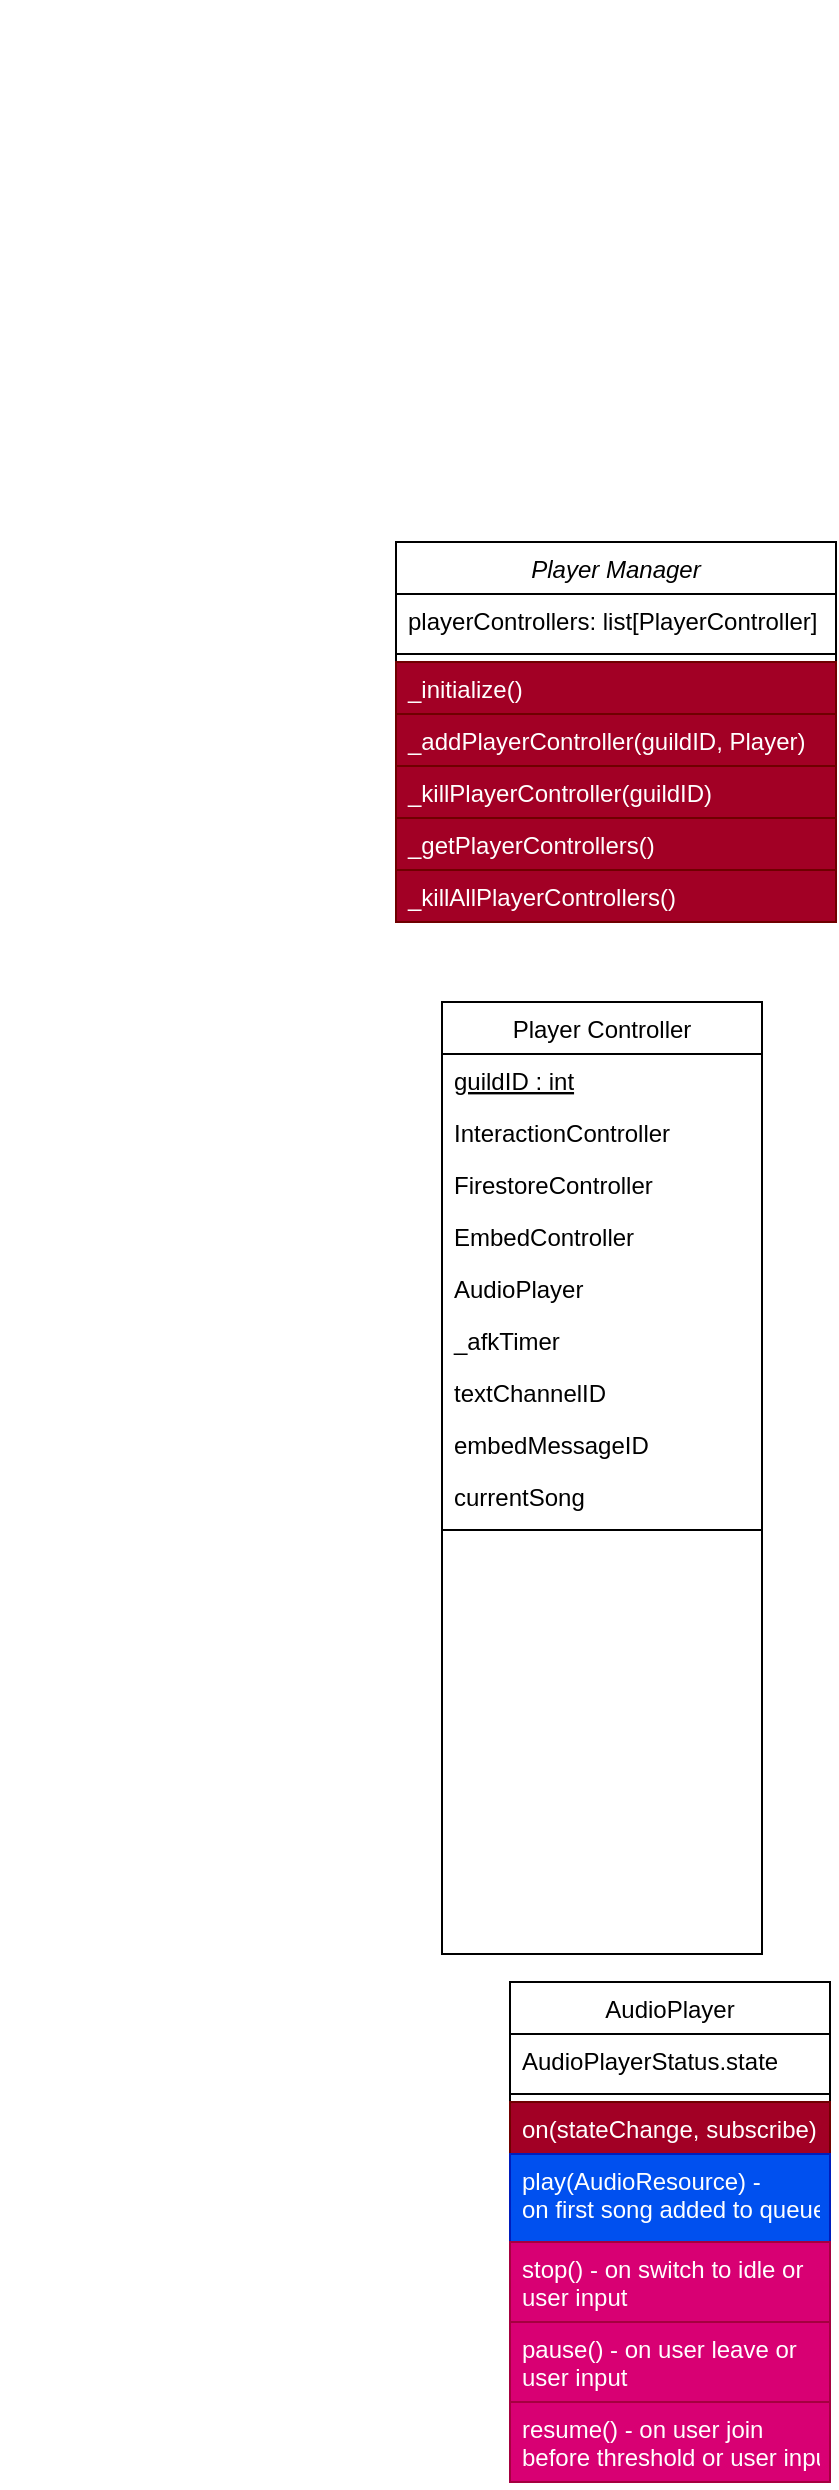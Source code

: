 <mxfile>
    <diagram id="C5RBs43oDa-KdzZeNtuy" name="Page-1">
        <mxGraphModel dx="1703" dy="484" grid="1" gridSize="10" guides="1" tooltips="1" connect="1" arrows="1" fold="1" page="1" pageScale="1" pageWidth="827" pageHeight="1169" math="0" shadow="0">
            <root>
                <mxCell id="WIyWlLk6GJQsqaUBKTNV-0"/>
                <mxCell id="WIyWlLk6GJQsqaUBKTNV-1" parent="WIyWlLk6GJQsqaUBKTNV-0"/>
                <mxCell id="zkfFHV4jXpPFQw0GAbJ--0" value="Player Manager" style="swimlane;fontStyle=2;align=center;verticalAlign=top;childLayout=stackLayout;horizontal=1;startSize=26;horizontalStack=0;resizeParent=1;resizeLast=0;collapsible=1;marginBottom=0;rounded=0;shadow=0;strokeWidth=1;" parent="WIyWlLk6GJQsqaUBKTNV-1" vertex="1">
                    <mxGeometry x="197" y="270" width="220" height="190" as="geometry">
                        <mxRectangle x="230" y="140" width="160" height="26" as="alternateBounds"/>
                    </mxGeometry>
                </mxCell>
                <mxCell id="rU3GlfbfoMmTgdXPolvb-1" value="playerControllers: list[PlayerController]" style="text;align=left;verticalAlign=top;spacingLeft=4;spacingRight=4;overflow=hidden;rotatable=0;points=[[0,0.5],[1,0.5]];portConstraint=eastwest;" parent="zkfFHV4jXpPFQw0GAbJ--0" vertex="1">
                    <mxGeometry y="26" width="220" height="26" as="geometry"/>
                </mxCell>
                <mxCell id="zkfFHV4jXpPFQw0GAbJ--4" value="" style="line;html=1;strokeWidth=1;align=left;verticalAlign=middle;spacingTop=-1;spacingLeft=3;spacingRight=3;rotatable=0;labelPosition=right;points=[];portConstraint=eastwest;" parent="zkfFHV4jXpPFQw0GAbJ--0" vertex="1">
                    <mxGeometry y="52" width="220" height="8" as="geometry"/>
                </mxCell>
                <mxCell id="rU3GlfbfoMmTgdXPolvb-70" value="_initialize()" style="text;align=left;verticalAlign=top;spacingLeft=4;spacingRight=4;overflow=hidden;rotatable=0;points=[[0,0.5],[1,0.5]];portConstraint=eastwest;fillColor=#a20025;fontColor=#ffffff;strokeColor=#6F0000;" parent="zkfFHV4jXpPFQw0GAbJ--0" vertex="1">
                    <mxGeometry y="60" width="220" height="26" as="geometry"/>
                </mxCell>
                <mxCell id="zkfFHV4jXpPFQw0GAbJ--5" value="_addPlayerController(guildID, Player)" style="text;align=left;verticalAlign=top;spacingLeft=4;spacingRight=4;overflow=hidden;rotatable=0;points=[[0,0.5],[1,0.5]];portConstraint=eastwest;fillColor=#a20025;fontColor=#ffffff;strokeColor=#6F0000;" parent="zkfFHV4jXpPFQw0GAbJ--0" vertex="1">
                    <mxGeometry y="86" width="220" height="26" as="geometry"/>
                </mxCell>
                <mxCell id="rU3GlfbfoMmTgdXPolvb-0" value="_killPlayerController(guildID)" style="text;align=left;verticalAlign=top;spacingLeft=4;spacingRight=4;overflow=hidden;rotatable=0;points=[[0,0.5],[1,0.5]];portConstraint=eastwest;fillColor=#a20025;fontColor=#ffffff;strokeColor=#6F0000;" parent="zkfFHV4jXpPFQw0GAbJ--0" vertex="1">
                    <mxGeometry y="112" width="220" height="26" as="geometry"/>
                </mxCell>
                <mxCell id="rU3GlfbfoMmTgdXPolvb-2" value="_getPlayerControllers()" style="text;align=left;verticalAlign=top;spacingLeft=4;spacingRight=4;overflow=hidden;rotatable=0;points=[[0,0.5],[1,0.5]];portConstraint=eastwest;fillColor=#a20025;fontColor=#ffffff;strokeColor=#6F0000;" parent="zkfFHV4jXpPFQw0GAbJ--0" vertex="1">
                    <mxGeometry y="138" width="220" height="26" as="geometry"/>
                </mxCell>
                <mxCell id="rU3GlfbfoMmTgdXPolvb-3" value="_killAllPlayerControllers()" style="text;align=left;verticalAlign=top;spacingLeft=4;spacingRight=4;overflow=hidden;rotatable=0;points=[[0,0.5],[1,0.5]];portConstraint=eastwest;fillColor=#a20025;fontColor=#ffffff;strokeColor=#6F0000;" parent="zkfFHV4jXpPFQw0GAbJ--0" vertex="1">
                    <mxGeometry y="164" width="220" height="26" as="geometry"/>
                </mxCell>
                <mxCell id="zkfFHV4jXpPFQw0GAbJ--6" value="AudioPlayer" style="swimlane;fontStyle=0;align=center;verticalAlign=top;childLayout=stackLayout;horizontal=1;startSize=26;horizontalStack=0;resizeParent=1;resizeLast=0;collapsible=1;marginBottom=0;rounded=0;shadow=0;strokeWidth=1;" parent="WIyWlLk6GJQsqaUBKTNV-1" vertex="1">
                    <mxGeometry x="254" y="990" width="160" height="250" as="geometry">
                        <mxRectangle x="130" y="380" width="160" height="26" as="alternateBounds"/>
                    </mxGeometry>
                </mxCell>
                <mxCell id="zkfFHV4jXpPFQw0GAbJ--8" value="AudioPlayerStatus.state" style="text;align=left;verticalAlign=top;spacingLeft=4;spacingRight=4;overflow=hidden;rotatable=0;points=[[0,0.5],[1,0.5]];portConstraint=eastwest;rounded=0;shadow=0;html=0;" parent="zkfFHV4jXpPFQw0GAbJ--6" vertex="1">
                    <mxGeometry y="26" width="160" height="26" as="geometry"/>
                </mxCell>
                <mxCell id="zkfFHV4jXpPFQw0GAbJ--9" value="" style="line;html=1;strokeWidth=1;align=left;verticalAlign=middle;spacingTop=-1;spacingLeft=3;spacingRight=3;rotatable=0;labelPosition=right;points=[];portConstraint=eastwest;" parent="zkfFHV4jXpPFQw0GAbJ--6" vertex="1">
                    <mxGeometry y="52" width="160" height="8" as="geometry"/>
                </mxCell>
                <mxCell id="19" value="on(stateChange, subscribe)" style="text;align=left;verticalAlign=top;spacingLeft=4;spacingRight=4;overflow=hidden;rotatable=0;points=[[0,0.5],[1,0.5]];portConstraint=eastwest;fillColor=#a20025;fontColor=#ffffff;strokeColor=#6F0000;" parent="zkfFHV4jXpPFQw0GAbJ--6" vertex="1">
                    <mxGeometry y="60" width="160" height="26" as="geometry"/>
                </mxCell>
                <mxCell id="20" value="play(AudioResource) - &#10;on first song added to queue" style="text;align=left;verticalAlign=top;spacingLeft=4;spacingRight=4;overflow=hidden;rotatable=0;points=[[0,0.5],[1,0.5]];portConstraint=eastwest;fillColor=#0050ef;fontColor=#ffffff;strokeColor=#001DBC;" parent="zkfFHV4jXpPFQw0GAbJ--6" vertex="1">
                    <mxGeometry y="86" width="160" height="44" as="geometry"/>
                </mxCell>
                <mxCell id="21" value="stop() - on switch to idle or&#10;user input" style="text;align=left;verticalAlign=top;spacingLeft=4;spacingRight=4;overflow=hidden;rotatable=0;points=[[0,0.5],[1,0.5]];portConstraint=eastwest;fillColor=#d80073;fontColor=#ffffff;strokeColor=#A50040;" parent="zkfFHV4jXpPFQw0GAbJ--6" vertex="1">
                    <mxGeometry y="130" width="160" height="40" as="geometry"/>
                </mxCell>
                <mxCell id="22" value="pause() - on user leave or&#10;user input" style="text;align=left;verticalAlign=top;spacingLeft=4;spacingRight=4;overflow=hidden;rotatable=0;points=[[0,0.5],[1,0.5]];portConstraint=eastwest;fillColor=#d80073;fontColor=#ffffff;strokeColor=#A50040;" parent="zkfFHV4jXpPFQw0GAbJ--6" vertex="1">
                    <mxGeometry y="170" width="160" height="40" as="geometry"/>
                </mxCell>
                <mxCell id="zkfFHV4jXpPFQw0GAbJ--11" value="resume() - on user join&#10;before threshold or user input" style="text;align=left;verticalAlign=top;spacingLeft=4;spacingRight=4;overflow=hidden;rotatable=0;points=[[0,0.5],[1,0.5]];portConstraint=eastwest;fillColor=#d80073;fontColor=#ffffff;strokeColor=#A50040;" parent="zkfFHV4jXpPFQw0GAbJ--6" vertex="1">
                    <mxGeometry y="210" width="160" height="40" as="geometry"/>
                </mxCell>
                <mxCell id="rU3GlfbfoMmTgdXPolvb-4" value="Player Controller" style="swimlane;fontStyle=0;align=center;verticalAlign=top;childLayout=stackLayout;horizontal=1;startSize=26;horizontalStack=0;resizeParent=1;resizeLast=0;collapsible=1;marginBottom=0;rounded=0;shadow=0;strokeWidth=1;" parent="WIyWlLk6GJQsqaUBKTNV-1" vertex="1">
                    <mxGeometry x="220" y="500" width="160" height="476" as="geometry">
                        <mxRectangle x="130" y="380" width="160" height="26" as="alternateBounds"/>
                    </mxGeometry>
                </mxCell>
                <mxCell id="rU3GlfbfoMmTgdXPolvb-5" value="guildID : int" style="text;align=left;verticalAlign=top;spacingLeft=4;spacingRight=4;overflow=hidden;rotatable=0;points=[[0,0.5],[1,0.5]];portConstraint=eastwest;fontStyle=4" parent="rU3GlfbfoMmTgdXPolvb-4" vertex="1">
                    <mxGeometry y="26" width="160" height="26" as="geometry"/>
                </mxCell>
                <mxCell id="rU3GlfbfoMmTgdXPolvb-54" value="InteractionController" style="text;align=left;verticalAlign=top;spacingLeft=4;spacingRight=4;overflow=hidden;rotatable=0;points=[[0,0.5],[1,0.5]];portConstraint=eastwest;rounded=0;shadow=0;html=0;" parent="rU3GlfbfoMmTgdXPolvb-4" vertex="1">
                    <mxGeometry y="52" width="160" height="26" as="geometry"/>
                </mxCell>
                <mxCell id="50" value="FirestoreController" style="text;align=left;verticalAlign=top;spacingLeft=4;spacingRight=4;overflow=hidden;rotatable=0;points=[[0,0.5],[1,0.5]];portConstraint=eastwest;rounded=0;shadow=0;html=0;" parent="rU3GlfbfoMmTgdXPolvb-4" vertex="1">
                    <mxGeometry y="78" width="160" height="26" as="geometry"/>
                </mxCell>
                <mxCell id="51" value="EmbedController" style="text;align=left;verticalAlign=top;spacingLeft=4;spacingRight=4;overflow=hidden;rotatable=0;points=[[0,0.5],[1,0.5]];portConstraint=eastwest;rounded=0;shadow=0;html=0;" parent="rU3GlfbfoMmTgdXPolvb-4" vertex="1">
                    <mxGeometry y="104" width="160" height="26" as="geometry"/>
                </mxCell>
                <mxCell id="rU3GlfbfoMmTgdXPolvb-6" value="AudioPlayer" style="text;align=left;verticalAlign=top;spacingLeft=4;spacingRight=4;overflow=hidden;rotatable=0;points=[[0,0.5],[1,0.5]];portConstraint=eastwest;rounded=0;shadow=0;html=0;" parent="rU3GlfbfoMmTgdXPolvb-4" vertex="1">
                    <mxGeometry y="130" width="160" height="26" as="geometry"/>
                </mxCell>
                <mxCell id="24" value="_afkTimer" style="text;align=left;verticalAlign=top;spacingLeft=4;spacingRight=4;overflow=hidden;rotatable=0;points=[[0,0.5],[1,0.5]];portConstraint=eastwest;rounded=0;shadow=0;html=0;" parent="rU3GlfbfoMmTgdXPolvb-4" vertex="1">
                    <mxGeometry y="156" width="160" height="26" as="geometry"/>
                </mxCell>
                <mxCell id="57" value="textChannelID" style="text;align=left;verticalAlign=top;spacingLeft=4;spacingRight=4;overflow=hidden;rotatable=0;points=[[0,0.5],[1,0.5]];portConstraint=eastwest;rounded=0;shadow=0;html=0;" vertex="1" parent="rU3GlfbfoMmTgdXPolvb-4">
                    <mxGeometry y="182" width="160" height="26" as="geometry"/>
                </mxCell>
                <mxCell id="58" value="embedMessageID" style="text;align=left;verticalAlign=top;spacingLeft=4;spacingRight=4;overflow=hidden;rotatable=0;points=[[0,0.5],[1,0.5]];portConstraint=eastwest;rounded=0;shadow=0;html=0;" vertex="1" parent="rU3GlfbfoMmTgdXPolvb-4">
                    <mxGeometry y="208" width="160" height="26" as="geometry"/>
                </mxCell>
                <mxCell id="59" value="currentSong&#10;" style="text;align=left;verticalAlign=top;spacingLeft=4;spacingRight=4;overflow=hidden;rotatable=0;points=[[0,0.5],[1,0.5]];portConstraint=eastwest;rounded=0;shadow=0;html=0;" vertex="1" parent="rU3GlfbfoMmTgdXPolvb-4">
                    <mxGeometry y="234" width="160" height="26" as="geometry"/>
                </mxCell>
                <mxCell id="rU3GlfbfoMmTgdXPolvb-7" value="" style="line;html=1;strokeWidth=1;align=left;verticalAlign=middle;spacingTop=-1;spacingLeft=3;spacingRight=3;rotatable=0;labelPosition=right;points=[];portConstraint=eastwest;" parent="rU3GlfbfoMmTgdXPolvb-4" vertex="1">
                    <mxGeometry y="260" width="160" height="8" as="geometry"/>
                </mxCell>
                <mxCell id="48" value="_initialize()" style="text;align=left;verticalAlign=top;spacingLeft=4;spacingRight=4;overflow=hidden;rotatable=0;points=[[0,0.5],[1,0.5]];portConstraint=eastwest;rounded=0;shadow=0;html=0;fillColor=#a20025;fontColor=#ffffff;strokeColor=#6F0000;" parent="rU3GlfbfoMmTgdXPolvb-4" vertex="1">
<<<<<<< HEAD
                    <mxGeometry y="190" width="160" height="26" as="geometry"/>
                </mxCell>
                <mxCell id="23" value="_startAfkTimer()" style="text;align=left;verticalAlign=top;spacingLeft=4;spacingRight=4;overflow=hidden;rotatable=0;points=[[0,0.5],[1,0.5]];portConstraint=eastwest;rounded=0;shadow=0;html=0;fillColor=#a20025;fontColor=#ffffff;strokeColor=#6F0000;" parent="rU3GlfbfoMmTgdXPolvb-4" vertex="1">
                    <mxGeometry y="216" width="160" height="26" as="geometry"/>
                </mxCell>
                <mxCell id="25" value="on(timerFinish)" style="text;align=left;verticalAlign=top;spacingLeft=4;spacingRight=4;overflow=hidden;rotatable=0;points=[[0,0.5],[1,0.5]];portConstraint=eastwest;rounded=0;shadow=0;html=0;fillColor=#a20025;fontColor=#ffffff;strokeColor=#6F0000;" parent="rU3GlfbfoMmTgdXPolvb-4" vertex="1">
                    <mxGeometry y="242" width="160" height="26" as="geometry"/>
                </mxCell>
                <mxCell id="55" value="killSelf()" style="text;align=left;verticalAlign=top;spacingLeft=4;spacingRight=4;overflow=hidden;rotatable=0;points=[[0,0.5],[1,0.5]];portConstraint=eastwest;rounded=0;shadow=0;html=0;fillColor=#a20025;fontColor=#ffffff;strokeColor=#6F0000;" parent="rU3GlfbfoMmTgdXPolvb-4" vertex="1">
                    <mxGeometry y="268" width="160" height="26" as="geometry"/>
                </mxCell>
                <mxCell id="54" value="play()" style="text;align=left;verticalAlign=top;spacingLeft=4;spacingRight=4;overflow=hidden;rotatable=0;points=[[0,0.5],[1,0.5]];portConstraint=eastwest;rounded=0;shadow=0;html=0;fillColor=#a20025;fontColor=#ffffff;strokeColor=#6F0000;" parent="rU3GlfbfoMmTgdXPolvb-4" vertex="1">
                    <mxGeometry y="294" width="160" height="26" as="geometry"/>
                </mxCell>
                <mxCell id="53" value="skip()" style="text;align=left;verticalAlign=top;spacingLeft=4;spacingRight=4;overflow=hidden;rotatable=0;points=[[0,0.5],[1,0.5]];portConstraint=eastwest;rounded=0;shadow=0;html=0;fillColor=#a20025;fontColor=#ffffff;strokeColor=#6F0000;" parent="rU3GlfbfoMmTgdXPolvb-4" vertex="1">
                    <mxGeometry y="320" width="160" height="26" as="geometry"/>
                </mxCell>
                <mxCell id="52" value="loop()" style="text;align=left;verticalAlign=top;spacingLeft=4;spacingRight=4;overflow=hidden;rotatable=0;points=[[0,0.5],[1,0.5]];portConstraint=eastwest;rounded=0;shadow=0;html=0;fillColor=#a20025;fontColor=#ffffff;strokeColor=#6F0000;" parent="rU3GlfbfoMmTgdXPolvb-4" vertex="1">
=======
                    <mxGeometry y="268" width="160" height="26" as="geometry"/>
                </mxCell>
                <mxCell id="23" value="_startAfkTimer()" style="text;align=left;verticalAlign=top;spacingLeft=4;spacingRight=4;overflow=hidden;rotatable=0;points=[[0,0.5],[1,0.5]];portConstraint=eastwest;rounded=0;shadow=0;html=0;fillColor=#a20025;fontColor=#ffffff;strokeColor=#6F0000;" parent="rU3GlfbfoMmTgdXPolvb-4" vertex="1">
                    <mxGeometry y="294" width="160" height="26" as="geometry"/>
                </mxCell>
                <mxCell id="25" value="on(timerFinish)" style="text;align=left;verticalAlign=top;spacingLeft=4;spacingRight=4;overflow=hidden;rotatable=0;points=[[0,0.5],[1,0.5]];portConstraint=eastwest;rounded=0;shadow=0;html=0;fillColor=#a20025;fontColor=#ffffff;strokeColor=#6F0000;" parent="rU3GlfbfoMmTgdXPolvb-4" vertex="1">
                    <mxGeometry y="320" width="160" height="26" as="geometry"/>
                </mxCell>
                <mxCell id="55" value="killSelf()" style="text;align=left;verticalAlign=top;spacingLeft=4;spacingRight=4;overflow=hidden;rotatable=0;points=[[0,0.5],[1,0.5]];portConstraint=eastwest;rounded=0;shadow=0;html=0;fillColor=#a20025;fontColor=#ffffff;strokeColor=#6F0000;" parent="rU3GlfbfoMmTgdXPolvb-4" vertex="1">
>>>>>>> cb2f4cae58ea04d7f19198ad571db62968f6ff2e
                    <mxGeometry y="346" width="160" height="26" as="geometry"/>
                </mxCell>
                <mxCell id="54" value="play()" style="text;align=left;verticalAlign=top;spacingLeft=4;spacingRight=4;overflow=hidden;rotatable=0;points=[[0,0.5],[1,0.5]];portConstraint=eastwest;rounded=0;shadow=0;html=0;fillColor=#a20025;fontColor=#ffffff;strokeColor=#6F0000;" parent="rU3GlfbfoMmTgdXPolvb-4" vertex="1">
                    <mxGeometry y="372" width="160" height="26" as="geometry"/>
                </mxCell>
                <mxCell id="53" value="skip()" style="text;align=left;verticalAlign=top;spacingLeft=4;spacingRight=4;overflow=hidden;rotatable=0;points=[[0,0.5],[1,0.5]];portConstraint=eastwest;rounded=0;shadow=0;html=0;fillColor=#a20025;fontColor=#ffffff;strokeColor=#6F0000;" parent="rU3GlfbfoMmTgdXPolvb-4" vertex="1">
                    <mxGeometry y="398" width="160" height="26" as="geometry"/>
                </mxCell>
                <mxCell id="52" value="loop()" style="text;align=left;verticalAlign=top;spacingLeft=4;spacingRight=4;overflow=hidden;rotatable=0;points=[[0,0.5],[1,0.5]];portConstraint=eastwest;rounded=0;shadow=0;html=0;fillColor=#a20025;fontColor=#ffffff;strokeColor=#6F0000;" parent="rU3GlfbfoMmTgdXPolvb-4" vertex="1">
                    <mxGeometry y="424" width="160" height="26" as="geometry"/>
                </mxCell>
                <mxCell id="44" value="shuffle()" style="text;align=left;verticalAlign=top;spacingLeft=4;spacingRight=4;overflow=hidden;rotatable=0;points=[[0,0.5],[1,0.5]];portConstraint=eastwest;rounded=0;shadow=0;html=0;fillColor=#a20025;fontColor=#ffffff;strokeColor=#6F0000;" parent="rU3GlfbfoMmTgdXPolvb-4" vertex="1">
                    <mxGeometry y="450" width="160" height="26" as="geometry"/>
                </mxCell>
                <mxCell id="rU3GlfbfoMmTgdXPolvb-10" style="edgeStyle=orthogonalEdgeStyle;rounded=0;orthogonalLoop=1;jettySize=auto;html=1;entryX=0.488;entryY=1.033;entryDx=0;entryDy=0;entryPerimeter=0;" parent="WIyWlLk6GJQsqaUBKTNV-1" source="rU3GlfbfoMmTgdXPolvb-4" target="rU3GlfbfoMmTgdXPolvb-3" edge="1">
                    <mxGeometry relative="1" as="geometry"/>
                </mxCell>
                <mxCell id="rU3GlfbfoMmTgdXPolvb-16" style="edgeStyle=orthogonalEdgeStyle;rounded=0;orthogonalLoop=1;jettySize=auto;html=1;entryX=0.5;entryY=1;entryDx=0;entryDy=0;" parent="WIyWlLk6GJQsqaUBKTNV-1" source="zkfFHV4jXpPFQw0GAbJ--6" target="rU3GlfbfoMmTgdXPolvb-4" edge="1">
                    <mxGeometry relative="1" as="geometry">
                        <mxPoint x="307" y="638" as="targetPoint"/>
                    </mxGeometry>
                </mxCell>
                <mxCell id="rU3GlfbfoMmTgdXPolvb-18" value="FirestoreController" style="swimlane;fontStyle=0;align=center;verticalAlign=top;childLayout=stackLayout;horizontal=1;startSize=26;horizontalStack=0;resizeParent=1;resizeLast=0;collapsible=1;marginBottom=0;rounded=0;shadow=0;strokeWidth=1;" parent="WIyWlLk6GJQsqaUBKTNV-1" vertex="1">
                    <mxGeometry x="917" y="289" width="160" height="189" as="geometry">
                        <mxRectangle x="130" y="380" width="160" height="26" as="alternateBounds"/>
                    </mxGeometry>
                </mxCell>
                <mxCell id="rU3GlfbfoMmTgdXPolvb-21" value="" style="line;html=1;strokeWidth=1;align=left;verticalAlign=middle;spacingTop=-1;spacingLeft=3;spacingRight=3;rotatable=0;labelPosition=right;points=[];portConstraint=eastwest;" parent="rU3GlfbfoMmTgdXPolvb-18" vertex="1">
                    <mxGeometry y="26" width="160" height="8" as="geometry"/>
                </mxCell>
                <mxCell id="rU3GlfbfoMmTgdXPolvb-26" value="enqueue(Song)" style="text;align=left;verticalAlign=top;spacingLeft=4;spacingRight=4;overflow=hidden;rotatable=0;points=[[0,0.5],[1,0.5]];portConstraint=eastwest;rounded=0;shadow=0;html=0;" parent="rU3GlfbfoMmTgdXPolvb-18" vertex="1">
                    <mxGeometry y="34" width="160" height="26" as="geometry"/>
                </mxCell>
                <mxCell id="rU3GlfbfoMmTgdXPolvb-27" value="dequeue(peek?) -&gt; Song" style="text;align=left;verticalAlign=top;spacingLeft=4;spacingRight=4;overflow=hidden;rotatable=0;points=[[0,0.5],[1,0.5]];portConstraint=eastwest;rounded=0;shadow=0;html=0;" parent="rU3GlfbfoMmTgdXPolvb-18" vertex="1">
                    <mxGeometry y="60" width="160" height="26" as="geometry"/>
                </mxCell>
                <mxCell id="rU3GlfbfoMmTgdXPolvb-138" value="queueLen() -&gt; int" style="text;align=left;verticalAlign=top;spacingLeft=4;spacingRight=4;overflow=hidden;rotatable=0;points=[[0,0.5],[1,0.5]];portConstraint=eastwest;rounded=0;shadow=0;html=0;" parent="rU3GlfbfoMmTgdXPolvb-18" vertex="1">
                    <mxGeometry y="86" width="160" height="26" as="geometry"/>
                </mxCell>
                <mxCell id="rU3GlfbfoMmTgdXPolvb-28" value="destroyQueue()" style="text;align=left;verticalAlign=top;spacingLeft=4;spacingRight=4;overflow=hidden;rotatable=0;points=[[0,0.5],[1,0.5]];portConstraint=eastwest;rounded=0;shadow=0;html=0;" parent="rU3GlfbfoMmTgdXPolvb-18" vertex="1">
                    <mxGeometry y="112" width="160" height="26" as="geometry"/>
                </mxCell>
                <mxCell id="rU3GlfbfoMmTgdXPolvb-96" value="NOTE: Methods must be given a guildID" style="whiteSpace=wrap;html=1;" parent="rU3GlfbfoMmTgdXPolvb-18" vertex="1">
                    <mxGeometry y="138" width="160" height="51" as="geometry"/>
                </mxCell>
                <mxCell id="rU3GlfbfoMmTgdXPolvb-46" style="edgeStyle=orthogonalEdgeStyle;rounded=0;orthogonalLoop=1;jettySize=auto;html=1;entryX=0.5;entryY=0;entryDx=0;entryDy=0;" parent="WIyWlLk6GJQsqaUBKTNV-1" source="rU3GlfbfoMmTgdXPolvb-32" target="rU3GlfbfoMmTgdXPolvb-18" edge="1">
                    <mxGeometry relative="1" as="geometry"/>
                </mxCell>
                <mxCell id="rU3GlfbfoMmTgdXPolvb-32" value="Song -&gt; JSON" style="swimlane;fontStyle=0;align=center;verticalAlign=top;childLayout=stackLayout;horizontal=1;startSize=26;horizontalStack=0;resizeParent=1;resizeLast=0;collapsible=1;marginBottom=0;rounded=0;shadow=0;strokeWidth=1;" parent="WIyWlLk6GJQsqaUBKTNV-1" vertex="1">
                    <mxGeometry x="917" y="70" width="160" height="190" as="geometry">
                        <mxRectangle x="130" y="380" width="160" height="26" as="alternateBounds"/>
                    </mxGeometry>
                </mxCell>
                <mxCell id="rU3GlfbfoMmTgdXPolvb-45" value="songID : str" style="text;align=left;verticalAlign=top;spacingLeft=4;spacingRight=4;overflow=hidden;rotatable=0;points=[[0,0.5],[1,0.5]];portConstraint=eastwest;rounded=0;shadow=0;html=0;fontStyle=4" parent="rU3GlfbfoMmTgdXPolvb-32" vertex="1">
                    <mxGeometry y="26" width="160" height="26" as="geometry"/>
                </mxCell>
                <mxCell id="rU3GlfbfoMmTgdXPolvb-33" value="title : str" style="text;align=left;verticalAlign=top;spacingLeft=4;spacingRight=4;overflow=hidden;rotatable=0;points=[[0,0.5],[1,0.5]];portConstraint=eastwest;rounded=0;shadow=0;html=0;" parent="rU3GlfbfoMmTgdXPolvb-32" vertex="1">
                    <mxGeometry y="52" width="160" height="26" as="geometry"/>
                </mxCell>
                <mxCell id="rU3GlfbfoMmTgdXPolvb-42" value="author : str" style="text;align=left;verticalAlign=top;spacingLeft=4;spacingRight=4;overflow=hidden;rotatable=0;points=[[0,0.5],[1,0.5]];portConstraint=eastwest;rounded=0;shadow=0;html=0;" parent="rU3GlfbfoMmTgdXPolvb-32" vertex="1">
                    <mxGeometry y="78" width="160" height="26" as="geometry"/>
                </mxCell>
                <mxCell id="rU3GlfbfoMmTgdXPolvb-43" value="thumbnailURL : str" style="text;align=left;verticalAlign=top;spacingLeft=4;spacingRight=4;overflow=hidden;rotatable=0;points=[[0,0.5],[1,0.5]];portConstraint=eastwest;rounded=0;shadow=0;html=0;" parent="rU3GlfbfoMmTgdXPolvb-32" vertex="1">
                    <mxGeometry y="104" width="160" height="26" as="geometry"/>
                </mxCell>
                <mxCell id="rU3GlfbfoMmTgdXPolvb-44" value="length : float" style="text;align=left;verticalAlign=top;spacingLeft=4;spacingRight=4;overflow=hidden;rotatable=0;points=[[0,0.5],[1,0.5]];portConstraint=eastwest;rounded=0;shadow=0;html=0;" parent="rU3GlfbfoMmTgdXPolvb-32" vertex="1">
                    <mxGeometry y="130" width="160" height="26" as="geometry"/>
                </mxCell>
                <mxCell id="rU3GlfbfoMmTgdXPolvb-104" value="isValid : bool -&gt; UPON INIT" style="text;align=left;verticalAlign=top;spacingLeft=4;spacingRight=4;overflow=hidden;rotatable=0;points=[[0,0.5],[1,0.5]];portConstraint=eastwest;rounded=0;shadow=0;html=0;" parent="rU3GlfbfoMmTgdXPolvb-32" vertex="1">
                    <mxGeometry y="156" width="160" height="26" as="geometry"/>
                </mxCell>
                <mxCell id="rU3GlfbfoMmTgdXPolvb-35" value="" style="line;html=1;strokeWidth=1;align=left;verticalAlign=middle;spacingTop=-1;spacingLeft=3;spacingRight=3;rotatable=0;labelPosition=right;points=[];portConstraint=eastwest;" parent="rU3GlfbfoMmTgdXPolvb-32" vertex="1">
                    <mxGeometry y="182" width="160" height="8" as="geometry"/>
                </mxCell>
                <mxCell id="rU3GlfbfoMmTgdXPolvb-47" value="Interaction Controller" style="swimlane;fontStyle=0;align=center;verticalAlign=top;childLayout=stackLayout;horizontal=1;startSize=26;horizontalStack=0;resizeParent=1;resizeLast=0;collapsible=1;marginBottom=0;rounded=0;shadow=0;strokeWidth=1;" parent="WIyWlLk6GJQsqaUBKTNV-1" vertex="1">
                    <mxGeometry x="500" y="310" width="160" height="268" as="geometry">
                        <mxRectangle x="130" y="380" width="160" height="26" as="alternateBounds"/>
                    </mxGeometry>
                </mxCell>
                <mxCell id="rU3GlfbfoMmTgdXPolvb-105" value="GuildQueueController" style="text;align=left;verticalAlign=top;spacingLeft=4;spacingRight=4;overflow=hidden;rotatable=0;points=[[0,0.5],[1,0.5]];portConstraint=eastwest;rounded=0;shadow=0;html=0;" parent="rU3GlfbfoMmTgdXPolvb-47" vertex="1">
                    <mxGeometry y="26" width="160" height="26" as="geometry"/>
                </mxCell>
                <mxCell id="rU3GlfbfoMmTgdXPolvb-50" value="" style="line;html=1;strokeWidth=1;align=left;verticalAlign=middle;spacingTop=-1;spacingLeft=3;spacingRight=3;rotatable=0;labelPosition=right;points=[];portConstraint=eastwest;" parent="rU3GlfbfoMmTgdXPolvb-47" vertex="1">
                    <mxGeometry y="52" width="160" height="8" as="geometry"/>
                </mxCell>
                <mxCell id="rU3GlfbfoMmTgdXPolvb-59" value="_addSong(init : bool, Song)" style="text;align=left;verticalAlign=top;spacingLeft=4;spacingRight=4;overflow=hidden;rotatable=0;points=[[0,0.5],[1,0.5]];portConstraint=eastwest;rounded=0;shadow=0;html=0;fillColor=#0050ef;fontColor=#ffffff;strokeColor=#001DBC;" parent="rU3GlfbfoMmTgdXPolvb-47" vertex="1">
                    <mxGeometry y="60" width="160" height="26" as="geometry"/>
                </mxCell>
                <mxCell id="rU3GlfbfoMmTgdXPolvb-61" value="_play()" style="text;align=left;verticalAlign=top;spacingLeft=4;spacingRight=4;overflow=hidden;rotatable=0;points=[[0,0.5],[1,0.5]];portConstraint=eastwest;rounded=0;shadow=0;html=0;fontColor=#ffffff;fillColor=#0050ef;strokeColor=#001DBC;" parent="rU3GlfbfoMmTgdXPolvb-47" vertex="1">
                    <mxGeometry y="86" width="160" height="26" as="geometry"/>
                </mxCell>
                <mxCell id="rU3GlfbfoMmTgdXPolvb-62" value="_stop()" style="text;align=left;verticalAlign=top;spacingLeft=4;spacingRight=4;overflow=hidden;rotatable=0;points=[[0,0.5],[1,0.5]];portConstraint=eastwest;rounded=0;shadow=0;html=0;fillColor=#0050ef;fontColor=#ffffff;strokeColor=#001DBC;" parent="rU3GlfbfoMmTgdXPolvb-47" vertex="1">
                    <mxGeometry y="112" width="160" height="26" as="geometry"/>
                </mxCell>
                <mxCell id="rU3GlfbfoMmTgdXPolvb-63" value="_pause()" style="text;align=left;verticalAlign=top;spacingLeft=4;spacingRight=4;overflow=hidden;rotatable=0;points=[[0,0.5],[1,0.5]];portConstraint=eastwest;rounded=0;shadow=0;html=0;fillColor=#0050ef;fontColor=#ffffff;strokeColor=#001DBC;" parent="rU3GlfbfoMmTgdXPolvb-47" vertex="1">
                    <mxGeometry y="138" width="160" height="26" as="geometry"/>
                </mxCell>
                <mxCell id="rU3GlfbfoMmTgdXPolvb-64" value="_resume()" style="text;align=left;verticalAlign=top;spacingLeft=4;spacingRight=4;overflow=hidden;rotatable=0;points=[[0,0.5],[1,0.5]];portConstraint=eastwest;rounded=0;shadow=0;html=0;fillColor=#0050ef;fontColor=#ffffff;strokeColor=#001DBC;" parent="rU3GlfbfoMmTgdXPolvb-47" vertex="1">
                    <mxGeometry y="164" width="160" height="26" as="geometry"/>
                </mxCell>
                <mxCell id="rU3GlfbfoMmTgdXPolvb-65" value="_skip()&#10;" style="text;align=left;verticalAlign=top;spacingLeft=4;spacingRight=4;overflow=hidden;rotatable=0;points=[[0,0.5],[1,0.5]];portConstraint=eastwest;rounded=0;shadow=0;html=0;fillColor=#0050ef;fontColor=#ffffff;strokeColor=#001DBC;" parent="rU3GlfbfoMmTgdXPolvb-47" vertex="1">
                    <mxGeometry y="190" width="160" height="26" as="geometry"/>
                </mxCell>
                <mxCell id="rU3GlfbfoMmTgdXPolvb-67" value="_loop()" style="text;align=left;verticalAlign=top;spacingLeft=4;spacingRight=4;overflow=hidden;rotatable=0;points=[[0,0.5],[1,0.5]];portConstraint=eastwest;rounded=0;shadow=0;html=0;fillColor=#0050ef;fontColor=#ffffff;strokeColor=#001DBC;" parent="rU3GlfbfoMmTgdXPolvb-47" vertex="1">
                    <mxGeometry y="216" width="160" height="26" as="geometry"/>
                </mxCell>
                <mxCell id="rU3GlfbfoMmTgdXPolvb-68" value="_shuffle()" style="text;align=left;verticalAlign=top;spacingLeft=4;spacingRight=4;overflow=hidden;rotatable=0;points=[[0,0.5],[1,0.5]];portConstraint=eastwest;rounded=0;shadow=0;html=0;fillColor=#0050ef;fontColor=#ffffff;strokeColor=#001DBC;" parent="rU3GlfbfoMmTgdXPolvb-47" vertex="1">
                    <mxGeometry y="242" width="160" height="26" as="geometry"/>
                </mxCell>
                <mxCell id="rU3GlfbfoMmTgdXPolvb-69" value="Initialization Procedure:&lt;div&gt;&lt;ul&gt;&lt;li&gt;Init player Manager&lt;/li&gt;&lt;ul&gt;&lt;li&gt;&amp;gt;&amp;gt;&amp;gt; For each managed guild:&lt;/li&gt;&lt;ul&gt;&lt;li&gt;Init Player Controller:&lt;/li&gt;&lt;ul&gt;&lt;li&gt;Init AudioPlayer&lt;/li&gt;&lt;ul&gt;&lt;li&gt;Create Connection to Guild&lt;/li&gt;&lt;li&gt;ASSERT: Connected to guild&lt;/li&gt;&lt;/ul&gt;&lt;li&gt;Init Guild Queue Controller&lt;/li&gt;&lt;ul&gt;&lt;li&gt;Clear Queue&lt;/li&gt;&lt;li&gt;ASSERT: Clear Queue&lt;/li&gt;&lt;/ul&gt;&lt;li&gt;Init Embed Controller&lt;/li&gt;&lt;ul&gt;&lt;li&gt;Clear Chat&lt;/li&gt;&lt;li&gt;Send Default Embed&lt;/li&gt;&lt;li&gt;ASSERT: embed sent&lt;/li&gt;&lt;/ul&gt;&lt;li&gt;ASSERT: PlayerController initialized&lt;/li&gt;&lt;/ul&gt;&lt;/ul&gt;&lt;/ul&gt;&lt;li&gt;ASSERT: Player manager created successfully&lt;/li&gt;&lt;/ul&gt;&lt;/div&gt;" style="text;html=1;align=left;verticalAlign=middle;resizable=0;points=[];autosize=1;strokeColor=none;fillColor=none;" parent="WIyWlLk6GJQsqaUBKTNV-1" vertex="1">
                    <mxGeometry x="680" y="749" width="380" height="270" as="geometry"/>
                </mxCell>
                <mxCell id="rU3GlfbfoMmTgdXPolvb-71" value="Embed Controller" style="swimlane;fontStyle=0;align=center;verticalAlign=top;childLayout=stackLayout;horizontal=1;startSize=26;horizontalStack=0;resizeParent=1;resizeLast=0;collapsible=1;marginBottom=0;rounded=0;shadow=0;strokeWidth=1;" parent="WIyWlLk6GJQsqaUBKTNV-1" vertex="1">
                    <mxGeometry x="414" y="660" width="206" height="190" as="geometry">
                        <mxRectangle x="130" y="380" width="160" height="26" as="alternateBounds"/>
                    </mxGeometry>
                </mxCell>
                <mxCell id="rU3GlfbfoMmTgdXPolvb-108" value="embed : Discord.Embed" style="text;align=left;verticalAlign=top;spacingLeft=4;spacingRight=4;overflow=hidden;rotatable=0;points=[[0,0.5],[1,0.5]];portConstraint=eastwest;rounded=0;shadow=0;html=0;" parent="rU3GlfbfoMmTgdXPolvb-71" vertex="1">
                    <mxGeometry y="26" width="206" height="26" as="geometry"/>
                </mxCell>
                <mxCell id="49" value="embedMessage : Discord.Message" style="text;align=left;verticalAlign=top;spacingLeft=4;spacingRight=4;overflow=hidden;rotatable=0;points=[[0,0.5],[1,0.5]];portConstraint=eastwest;rounded=0;shadow=0;html=0;" parent="rU3GlfbfoMmTgdXPolvb-71" vertex="1">
                    <mxGeometry y="52" width="206" height="26" as="geometry"/>
                </mxCell>
                <mxCell id="rU3GlfbfoMmTgdXPolvb-140" value="actionRow : Discord.ActionRow" style="text;align=left;verticalAlign=top;spacingLeft=4;spacingRight=4;overflow=hidden;rotatable=0;points=[[0,0.5],[1,0.5]];portConstraint=eastwest;rounded=0;shadow=0;html=0;" parent="rU3GlfbfoMmTgdXPolvb-71" vertex="1">
                    <mxGeometry y="78" width="206" height="26" as="geometry"/>
                </mxCell>
                <mxCell id="rU3GlfbfoMmTgdXPolvb-72" value="" style="line;html=1;strokeWidth=1;align=left;verticalAlign=middle;spacingTop=-1;spacingLeft=3;spacingRight=3;rotatable=0;labelPosition=right;points=[];portConstraint=eastwest;" parent="rU3GlfbfoMmTgdXPolvb-71" vertex="1">
                    <mxGeometry y="104" width="206" height="8" as="geometry"/>
                </mxCell>
                <mxCell id="rU3GlfbfoMmTgdXPolvb-107" value="_initialize()" style="text;align=left;verticalAlign=top;spacingLeft=4;spacingRight=4;overflow=hidden;rotatable=0;points=[[0,0.5],[1,0.5]];portConstraint=eastwest;rounded=0;shadow=0;html=0;fillColor=#a20025;fontColor=#ffffff;strokeColor=#6F0000;" parent="rU3GlfbfoMmTgdXPolvb-71" vertex="1">
                    <mxGeometry y="112" width="206" height="26" as="geometry"/>
                </mxCell>
                <mxCell id="rU3GlfbfoMmTgdXPolvb-142" value="updateActionRow()" style="text;align=left;verticalAlign=top;spacingLeft=4;spacingRight=4;overflow=hidden;rotatable=0;points=[[0,0.5],[1,0.5]];portConstraint=eastwest;rounded=0;shadow=0;html=0;fillColor=#a20025;fontColor=#ffffff;strokeColor=#6F0000;" parent="rU3GlfbfoMmTgdXPolvb-71" vertex="1">
                    <mxGeometry y="138" width="206" height="26" as="geometry"/>
                </mxCell>
                <mxCell id="rU3GlfbfoMmTgdXPolvb-141" value="updateEmbed()" style="text;align=left;verticalAlign=top;spacingLeft=4;spacingRight=4;overflow=hidden;rotatable=0;points=[[0,0.5],[1,0.5]];portConstraint=eastwest;rounded=0;shadow=0;html=0;fillColor=#a20025;fontColor=#ffffff;strokeColor=#6F0000;" parent="rU3GlfbfoMmTgdXPolvb-71" vertex="1">
                    <mxGeometry y="164" width="206" height="26" as="geometry"/>
                </mxCell>
                <mxCell id="rU3GlfbfoMmTgdXPolvb-85" value="QueueController" style="swimlane;fontStyle=0;align=center;verticalAlign=top;childLayout=stackLayout;horizontal=1;startSize=26;horizontalStack=0;resizeParent=1;resizeLast=0;collapsible=1;marginBottom=0;rounded=0;shadow=0;strokeWidth=1;" parent="WIyWlLk6GJQsqaUBKTNV-1" vertex="1">
                    <mxGeometry y="470" width="160" height="164" as="geometry">
                        <mxRectangle x="130" y="380" width="160" height="26" as="alternateBounds"/>
                    </mxGeometry>
                </mxCell>
                <mxCell id="rU3GlfbfoMmTgdXPolvb-99" value="songs : list[Song]" style="text;align=left;verticalAlign=top;spacingLeft=4;spacingRight=4;overflow=hidden;rotatable=0;points=[[0,0.5],[1,0.5]];portConstraint=eastwest;rounded=0;shadow=0;html=0;" parent="rU3GlfbfoMmTgdXPolvb-85" vertex="1">
                    <mxGeometry y="26" width="160" height="26" as="geometry"/>
                </mxCell>
                <mxCell id="rU3GlfbfoMmTgdXPolvb-87" value="isLoop : bool" style="text;align=left;verticalAlign=top;spacingLeft=4;spacingRight=4;overflow=hidden;rotatable=0;points=[[0,0.5],[1,0.5]];portConstraint=eastwest;rounded=0;shadow=0;html=0;" parent="rU3GlfbfoMmTgdXPolvb-85" vertex="1">
                    <mxGeometry y="52" width="160" height="26" as="geometry"/>
                </mxCell>
                <mxCell id="rU3GlfbfoMmTgdXPolvb-88" value="isPlayable : bool" style="text;align=left;verticalAlign=top;spacingLeft=4;spacingRight=4;overflow=hidden;rotatable=0;points=[[0,0.5],[1,0.5]];portConstraint=eastwest;rounded=0;shadow=0;html=0;" parent="rU3GlfbfoMmTgdXPolvb-85" vertex="1">
                    <mxGeometry y="78" width="160" height="26" as="geometry"/>
                </mxCell>
                <mxCell id="rU3GlfbfoMmTgdXPolvb-89" value="" style="line;html=1;strokeWidth=1;align=left;verticalAlign=middle;spacingTop=-1;spacingLeft=3;spacingRight=3;rotatable=0;labelPosition=right;points=[];portConstraint=eastwest;" parent="rU3GlfbfoMmTgdXPolvb-85" vertex="1">
                    <mxGeometry y="104" width="160" height="8" as="geometry"/>
                </mxCell>
                <mxCell id="rU3GlfbfoMmTgdXPolvb-94" value="shuffle()" style="text;align=left;verticalAlign=top;spacingLeft=4;spacingRight=4;overflow=hidden;rotatable=0;points=[[0,0.5],[1,0.5]];portConstraint=eastwest;rounded=0;shadow=0;html=0;fillColor=#0050ef;fontColor=#ffffff;strokeColor=#001DBC;" parent="rU3GlfbfoMmTgdXPolvb-85" vertex="1">
                    <mxGeometry y="112" width="160" height="26" as="geometry"/>
                </mxCell>
                <mxCell id="rU3GlfbfoMmTgdXPolvb-95" value="toggleLoop()" style="text;align=left;verticalAlign=top;spacingLeft=4;spacingRight=4;overflow=hidden;rotatable=0;points=[[0,0.5],[1,0.5]];portConstraint=eastwest;rounded=0;shadow=0;html=0;fillColor=#0050ef;fontColor=#ffffff;strokeColor=#001DBC;" parent="rU3GlfbfoMmTgdXPolvb-85" vertex="1">
                    <mxGeometry y="138" width="160" height="26" as="geometry"/>
                </mxCell>
                <mxCell id="rU3GlfbfoMmTgdXPolvb-101" style="edgeStyle=orthogonalEdgeStyle;rounded=0;orthogonalLoop=1;jettySize=auto;html=1;entryX=1;entryY=0.5;entryDx=0;entryDy=0;" parent="WIyWlLk6GJQsqaUBKTNV-1" source="rU3GlfbfoMmTgdXPolvb-63" target="rU3GlfbfoMmTgdXPolvb-6" edge="1">
                    <mxGeometry relative="1" as="geometry"/>
                </mxCell>
                <mxCell id="rU3GlfbfoMmTgdXPolvb-109" value="Discord.Embed" style="swimlane;fontStyle=0;align=center;verticalAlign=top;childLayout=stackLayout;horizontal=1;startSize=26;horizontalStack=0;resizeParent=1;resizeLast=0;collapsible=1;marginBottom=0;rounded=0;shadow=0;strokeWidth=1;" parent="WIyWlLk6GJQsqaUBKTNV-1" vertex="1">
                    <mxGeometry x="490" y="930" width="160" height="294" as="geometry">
                        <mxRectangle x="130" y="380" width="160" height="26" as="alternateBounds"/>
                    </mxGeometry>
                </mxCell>
                <mxCell id="rU3GlfbfoMmTgdXPolvb-126" value="banner" style="text;align=left;verticalAlign=top;spacingLeft=4;spacingRight=4;overflow=hidden;rotatable=0;points=[[0,0.5],[1,0.5]];portConstraint=eastwest;rounded=0;shadow=0;html=0;" parent="rU3GlfbfoMmTgdXPolvb-109" vertex="1">
                    <mxGeometry y="26" width="160" height="26" as="geometry"/>
                </mxCell>
                <mxCell id="rU3GlfbfoMmTgdXPolvb-125" value="logopng" style="text;align=left;verticalAlign=top;spacingLeft=4;spacingRight=4;overflow=hidden;rotatable=0;points=[[0,0.5],[1,0.5]];portConstraint=eastwest;rounded=0;shadow=0;html=0;" parent="rU3GlfbfoMmTgdXPolvb-109" vertex="1">
                    <mxGeometry y="52" width="160" height="26" as="geometry"/>
                </mxCell>
                <mxCell id="rU3GlfbfoMmTgdXPolvb-111" value="" style="line;html=1;strokeWidth=1;align=left;verticalAlign=middle;spacingTop=-1;spacingLeft=3;spacingRight=3;rotatable=0;labelPosition=right;points=[];portConstraint=eastwest;" parent="rU3GlfbfoMmTgdXPolvb-109" vertex="1">
                    <mxGeometry y="78" width="160" height="8" as="geometry"/>
                </mxCell>
                <mxCell id="rU3GlfbfoMmTgdXPolvb-112" value="setColor()" style="text;align=left;verticalAlign=top;spacingLeft=4;spacingRight=4;overflow=hidden;rotatable=0;points=[[0,0.5],[1,0.5]];portConstraint=eastwest;rounded=0;shadow=0;html=0;fillColor=#a20025;fontColor=#ffffff;strokeColor=#6F0000;" parent="rU3GlfbfoMmTgdXPolvb-109" vertex="1">
                    <mxGeometry y="86" width="160" height="26" as="geometry"/>
                </mxCell>
                <mxCell id="rU3GlfbfoMmTgdXPolvb-113" value="setTitle()" style="text;align=left;verticalAlign=top;spacingLeft=4;spacingRight=4;overflow=hidden;rotatable=0;points=[[0,0.5],[1,0.5]];portConstraint=eastwest;rounded=0;shadow=0;html=0;fillColor=#a20025;fontColor=#ffffff;strokeColor=#6F0000;" parent="rU3GlfbfoMmTgdXPolvb-109" vertex="1">
                    <mxGeometry y="112" width="160" height="26" as="geometry"/>
                </mxCell>
                <mxCell id="rU3GlfbfoMmTgdXPolvb-118" value="setURL()" style="text;align=left;verticalAlign=top;spacingLeft=4;spacingRight=4;overflow=hidden;rotatable=0;points=[[0,0.5],[1,0.5]];portConstraint=eastwest;rounded=0;shadow=0;html=0;fillColor=#a20025;fontColor=#ffffff;strokeColor=#6F0000;" parent="rU3GlfbfoMmTgdXPolvb-109" vertex="1">
                    <mxGeometry y="138" width="160" height="26" as="geometry"/>
                </mxCell>
                <mxCell id="rU3GlfbfoMmTgdXPolvb-121" value="setDescription()" style="text;align=left;verticalAlign=top;spacingLeft=4;spacingRight=4;overflow=hidden;rotatable=0;points=[[0,0.5],[1,0.5]];portConstraint=eastwest;rounded=0;shadow=0;html=0;fillColor=#a20025;fontColor=#ffffff;strokeColor=#6F0000;" parent="rU3GlfbfoMmTgdXPolvb-109" vertex="1">
                    <mxGeometry y="164" width="160" height="26" as="geometry"/>
                </mxCell>
                <mxCell id="rU3GlfbfoMmTgdXPolvb-122" value="setThumbnail()" style="text;align=left;verticalAlign=top;spacingLeft=4;spacingRight=4;overflow=hidden;rotatable=0;points=[[0,0.5],[1,0.5]];portConstraint=eastwest;rounded=0;shadow=0;html=0;fillColor=#a20025;fontColor=#ffffff;strokeColor=#6F0000;" parent="rU3GlfbfoMmTgdXPolvb-109" vertex="1">
                    <mxGeometry y="190" width="160" height="26" as="geometry"/>
                </mxCell>
                <mxCell id="rU3GlfbfoMmTgdXPolvb-123" value="setImage()" style="text;align=left;verticalAlign=top;spacingLeft=4;spacingRight=4;overflow=hidden;rotatable=0;points=[[0,0.5],[1,0.5]];portConstraint=eastwest;rounded=0;shadow=0;html=0;fillColor=#a20025;fontColor=#ffffff;strokeColor=#6F0000;" parent="rU3GlfbfoMmTgdXPolvb-109" vertex="1">
                    <mxGeometry y="216" width="160" height="26" as="geometry"/>
                </mxCell>
                <mxCell id="rU3GlfbfoMmTgdXPolvb-124" value="setTimestamp()" style="text;align=left;verticalAlign=top;spacingLeft=4;spacingRight=4;overflow=hidden;rotatable=0;points=[[0,0.5],[1,0.5]];portConstraint=eastwest;rounded=0;shadow=0;html=0;fillColor=#a20025;fontColor=#ffffff;strokeColor=#6F0000;" parent="rU3GlfbfoMmTgdXPolvb-109" vertex="1">
                    <mxGeometry y="242" width="160" height="26" as="geometry"/>
                </mxCell>
                <mxCell id="rU3GlfbfoMmTgdXPolvb-120" value="setFooter()" style="text;align=left;verticalAlign=top;spacingLeft=4;spacingRight=4;overflow=hidden;rotatable=0;points=[[0,0.5],[1,0.5]];portConstraint=eastwest;rounded=0;shadow=0;html=0;fillColor=#a20025;fontColor=#ffffff;strokeColor=#6F0000;" parent="rU3GlfbfoMmTgdXPolvb-109" vertex="1">
                    <mxGeometry y="268" width="160" height="26" as="geometry"/>
                </mxCell>
                <mxCell id="rU3GlfbfoMmTgdXPolvb-114" style="edgeStyle=orthogonalEdgeStyle;rounded=0;orthogonalLoop=1;jettySize=auto;html=1;entryX=0.481;entryY=1.032;entryDx=0;entryDy=0;entryPerimeter=0;" parent="WIyWlLk6GJQsqaUBKTNV-1" source="rU3GlfbfoMmTgdXPolvb-109" target="rU3GlfbfoMmTgdXPolvb-141" edge="1">
                    <mxGeometry relative="1" as="geometry">
                        <mxPoint x="545" y="760" as="targetPoint"/>
                    </mxGeometry>
                </mxCell>
                <mxCell id="rU3GlfbfoMmTgdXPolvb-128" value="&lt;font style=&quot;font-size: 36px;&quot;&gt;UNIVERSALS&lt;/font&gt;" style="text;html=1;align=center;verticalAlign=middle;resizable=0;points=[];autosize=1;strokeColor=none;fillColor=none;" parent="WIyWlLk6GJQsqaUBKTNV-1" vertex="1">
                    <mxGeometry x="1010" width="250" height="60" as="geometry"/>
                </mxCell>
                <mxCell id="rU3GlfbfoMmTgdXPolvb-129" value="Youtube Manager" style="swimlane;fontStyle=0;align=center;verticalAlign=top;childLayout=stackLayout;horizontal=1;startSize=26;horizontalStack=0;resizeParent=1;resizeLast=0;collapsible=1;marginBottom=0;rounded=0;shadow=0;strokeWidth=1;" parent="WIyWlLk6GJQsqaUBKTNV-1" vertex="1">
                    <mxGeometry x="1150" y="70" width="160" height="86" as="geometry">
                        <mxRectangle x="130" y="380" width="160" height="26" as="alternateBounds"/>
                    </mxGeometry>
                </mxCell>
                <mxCell id="rU3GlfbfoMmTgdXPolvb-133" value="" style="line;html=1;strokeWidth=1;align=left;verticalAlign=middle;spacingTop=-1;spacingLeft=3;spacingRight=3;rotatable=0;labelPosition=right;points=[];portConstraint=eastwest;" parent="rU3GlfbfoMmTgdXPolvb-129" vertex="1">
                    <mxGeometry y="26" width="160" height="8" as="geometry"/>
                </mxCell>
                <mxCell id="rU3GlfbfoMmTgdXPolvb-134" value="getVideoSearchResults()" style="text;align=left;verticalAlign=top;spacingLeft=4;spacingRight=4;overflow=hidden;rotatable=0;points=[[0,0.5],[1,0.5]];portConstraint=eastwest;rounded=0;shadow=0;html=0;" parent="rU3GlfbfoMmTgdXPolvb-129" vertex="1">
                    <mxGeometry y="34" width="160" height="26" as="geometry"/>
                </mxCell>
                <mxCell id="rU3GlfbfoMmTgdXPolvb-135" value="getTopVideoInfo()" style="text;align=left;verticalAlign=top;spacingLeft=4;spacingRight=4;overflow=hidden;rotatable=0;points=[[0,0.5],[1,0.5]];portConstraint=eastwest;rounded=0;shadow=0;html=0;" parent="rU3GlfbfoMmTgdXPolvb-129" vertex="1">
                    <mxGeometry y="60" width="160" height="26" as="geometry"/>
                </mxCell>
                <mxCell id="rU3GlfbfoMmTgdXPolvb-139" style="edgeStyle=orthogonalEdgeStyle;rounded=0;orthogonalLoop=1;jettySize=auto;html=1;entryX=0;entryY=0.5;entryDx=0;entryDy=0;" parent="WIyWlLk6GJQsqaUBKTNV-1" source="rU3GlfbfoMmTgdXPolvb-88" target="rU3GlfbfoMmTgdXPolvb-54" edge="1">
                    <mxGeometry relative="1" as="geometry"/>
                </mxCell>
                <mxCell id="rU3GlfbfoMmTgdXPolvb-143" style="edgeStyle=orthogonalEdgeStyle;rounded=0;orthogonalLoop=1;jettySize=auto;html=1;entryX=1.021;entryY=0.913;entryDx=0;entryDy=0;entryPerimeter=0;exitX=0.462;exitY=0.009;exitDx=0;exitDy=0;exitPerimeter=0;" parent="WIyWlLk6GJQsqaUBKTNV-1" source="rU3GlfbfoMmTgdXPolvb-71" target="24" edge="1">
                    <mxGeometry relative="1" as="geometry"/>
                </mxCell>
                <mxCell id="10" value="Requires Interaction" style="whiteSpace=wrap;html=1;fontColor=#ffffff;fillColor=#0050ef;strokeColor=#001DBC;" parent="WIyWlLk6GJQsqaUBKTNV-1" vertex="1">
                    <mxGeometry x="520" y="73" width="130" height="30" as="geometry"/>
                </mxCell>
                <mxCell id="11" value="KEY" style="whiteSpace=wrap;html=1;" parent="WIyWlLk6GJQsqaUBKTNV-1" vertex="1">
                    <mxGeometry x="520" y="43" width="130" height="30" as="geometry"/>
                </mxCell>
                <mxCell id="13" value="Interaction and Autiomation" style="whiteSpace=wrap;html=1;fontColor=#ffffff;fillColor=#d80073;strokeColor=#A50040;" parent="WIyWlLk6GJQsqaUBKTNV-1" vertex="1">
                    <mxGeometry x="520" y="103" width="130" height="30" as="geometry"/>
                </mxCell>
                <mxCell id="14" value="Only Automation" style="whiteSpace=wrap;html=1;fontColor=#ffffff;fillColor=#a20025;strokeColor=#6F0000;" parent="WIyWlLk6GJQsqaUBKTNV-1" vertex="1">
                    <mxGeometry x="520" y="135" width="130" height="30" as="geometry"/>
                </mxCell>
                <mxCell id="34" style="edgeStyle=none;html=1;entryX=0;entryY=0.5;entryDx=0;entryDy=0;fontColor=#1111F0;" parent="WIyWlLk6GJQsqaUBKTNV-1" source="26" target="zkfFHV4jXpPFQw0GAbJ--6" edge="1">
                    <mxGeometry relative="1" as="geometry"/>
                </mxCell>
                <mxCell id="26" value="Connection Controller" style="swimlane;fontStyle=0;align=center;verticalAlign=top;childLayout=stackLayout;horizontal=1;startSize=26;horizontalStack=0;resizeParent=1;resizeLast=0;collapsible=1;marginBottom=0;rounded=0;shadow=0;strokeWidth=1;" parent="WIyWlLk6GJQsqaUBKTNV-1" vertex="1">
                    <mxGeometry x="-20" y="820" width="160" height="242" as="geometry">
                        <mxRectangle x="130" y="380" width="160" height="26" as="alternateBounds"/>
                    </mxGeometry>
                </mxCell>
                <mxCell id="37" value="AudioPlayer" style="text;align=left;verticalAlign=top;spacingLeft=4;spacingRight=4;overflow=hidden;rotatable=0;points=[[0,0.5],[1,0.5]];portConstraint=eastwest;rounded=0;shadow=0;html=0;" parent="26" vertex="1">
                    <mxGeometry y="26" width="160" height="26" as="geometry"/>
                </mxCell>
                <mxCell id="38" value="Connection" style="text;align=left;verticalAlign=top;spacingLeft=4;spacingRight=4;overflow=hidden;rotatable=0;points=[[0,0.5],[1,0.5]];portConstraint=eastwest;rounded=0;shadow=0;html=0;" parent="26" vertex="1">
                    <mxGeometry y="52" width="160" height="26" as="geometry"/>
                </mxCell>
                <mxCell id="39" value="Subscription" style="text;align=left;verticalAlign=top;spacingLeft=4;spacingRight=4;overflow=hidden;rotatable=0;points=[[0,0.5],[1,0.5]];portConstraint=eastwest;rounded=0;shadow=0;html=0;" parent="26" vertex="1">
                    <mxGeometry y="78" width="160" height="26" as="geometry"/>
                </mxCell>
                <mxCell id="36" value="JoinConfig" style="text;align=left;verticalAlign=top;spacingLeft=4;spacingRight=4;overflow=hidden;rotatable=0;points=[[0,0.5],[1,0.5]];portConstraint=eastwest;rounded=0;shadow=0;html=0;" parent="26" vertex="1">
                    <mxGeometry y="104" width="160" height="26" as="geometry"/>
                </mxCell>
                <mxCell id="28" value="" style="line;html=1;strokeWidth=1;align=left;verticalAlign=middle;spacingTop=-1;spacingLeft=3;spacingRight=3;rotatable=0;labelPosition=right;points=[];portConstraint=eastwest;" parent="26" vertex="1">
                    <mxGeometry y="130" width="160" height="8" as="geometry"/>
                </mxCell>
                <mxCell id="35" value="connect(JoinConfig)" style="text;align=left;verticalAlign=top;spacingLeft=4;spacingRight=4;overflow=hidden;rotatable=0;points=[[0,0.5],[1,0.5]];portConstraint=eastwest;rounded=0;shadow=0;html=0;fillColor=#0050ef;fontColor=#ffffff;strokeColor=#001DBC;" parent="26" vertex="1">
                    <mxGeometry y="138" width="160" height="26" as="geometry"/>
                </mxCell>
                <mxCell id="40" value="destroyConnection()" style="text;align=left;verticalAlign=top;spacingLeft=4;spacingRight=4;overflow=hidden;rotatable=0;points=[[0,0.5],[1,0.5]];portConstraint=eastwest;rounded=0;shadow=0;html=0;fillColor=#d80073;fontColor=#ffffff;strokeColor=#A50040;" parent="26" vertex="1">
                    <mxGeometry y="164" width="160" height="26" as="geometry"/>
                </mxCell>
                <mxCell id="27" value="subscribe()" style="text;align=left;verticalAlign=top;spacingLeft=4;spacingRight=4;overflow=hidden;rotatable=0;points=[[0,0.5],[1,0.5]];portConstraint=eastwest;rounded=0;shadow=0;html=0;fillColor=#a20025;fontColor=#ffffff;strokeColor=#6F0000;" parent="26" vertex="1">
                    <mxGeometry y="190" width="160" height="26" as="geometry"/>
                </mxCell>
                <mxCell id="41" value="unsubscribe()" style="text;align=left;verticalAlign=top;spacingLeft=4;spacingRight=4;overflow=hidden;rotatable=0;points=[[0,0.5],[1,0.5]];portConstraint=eastwest;rounded=0;shadow=0;html=0;fillColor=#a20025;fontColor=#ffffff;strokeColor=#6F0000;" parent="26" vertex="1">
                    <mxGeometry y="216" width="160" height="26" as="geometry"/>
                </mxCell>
                <mxCell id="45" value="ADMIN" style="whiteSpace=wrap;html=1;fontColor=#ffffff;fillColor=#6a00ff;strokeColor=#3700CC;" parent="WIyWlLk6GJQsqaUBKTNV-1" vertex="1">
                    <mxGeometry x="520" y="165" width="130" height="30" as="geometry"/>
                </mxCell>
            </root>
        </mxGraphModel>
    </diagram>
</mxfile>